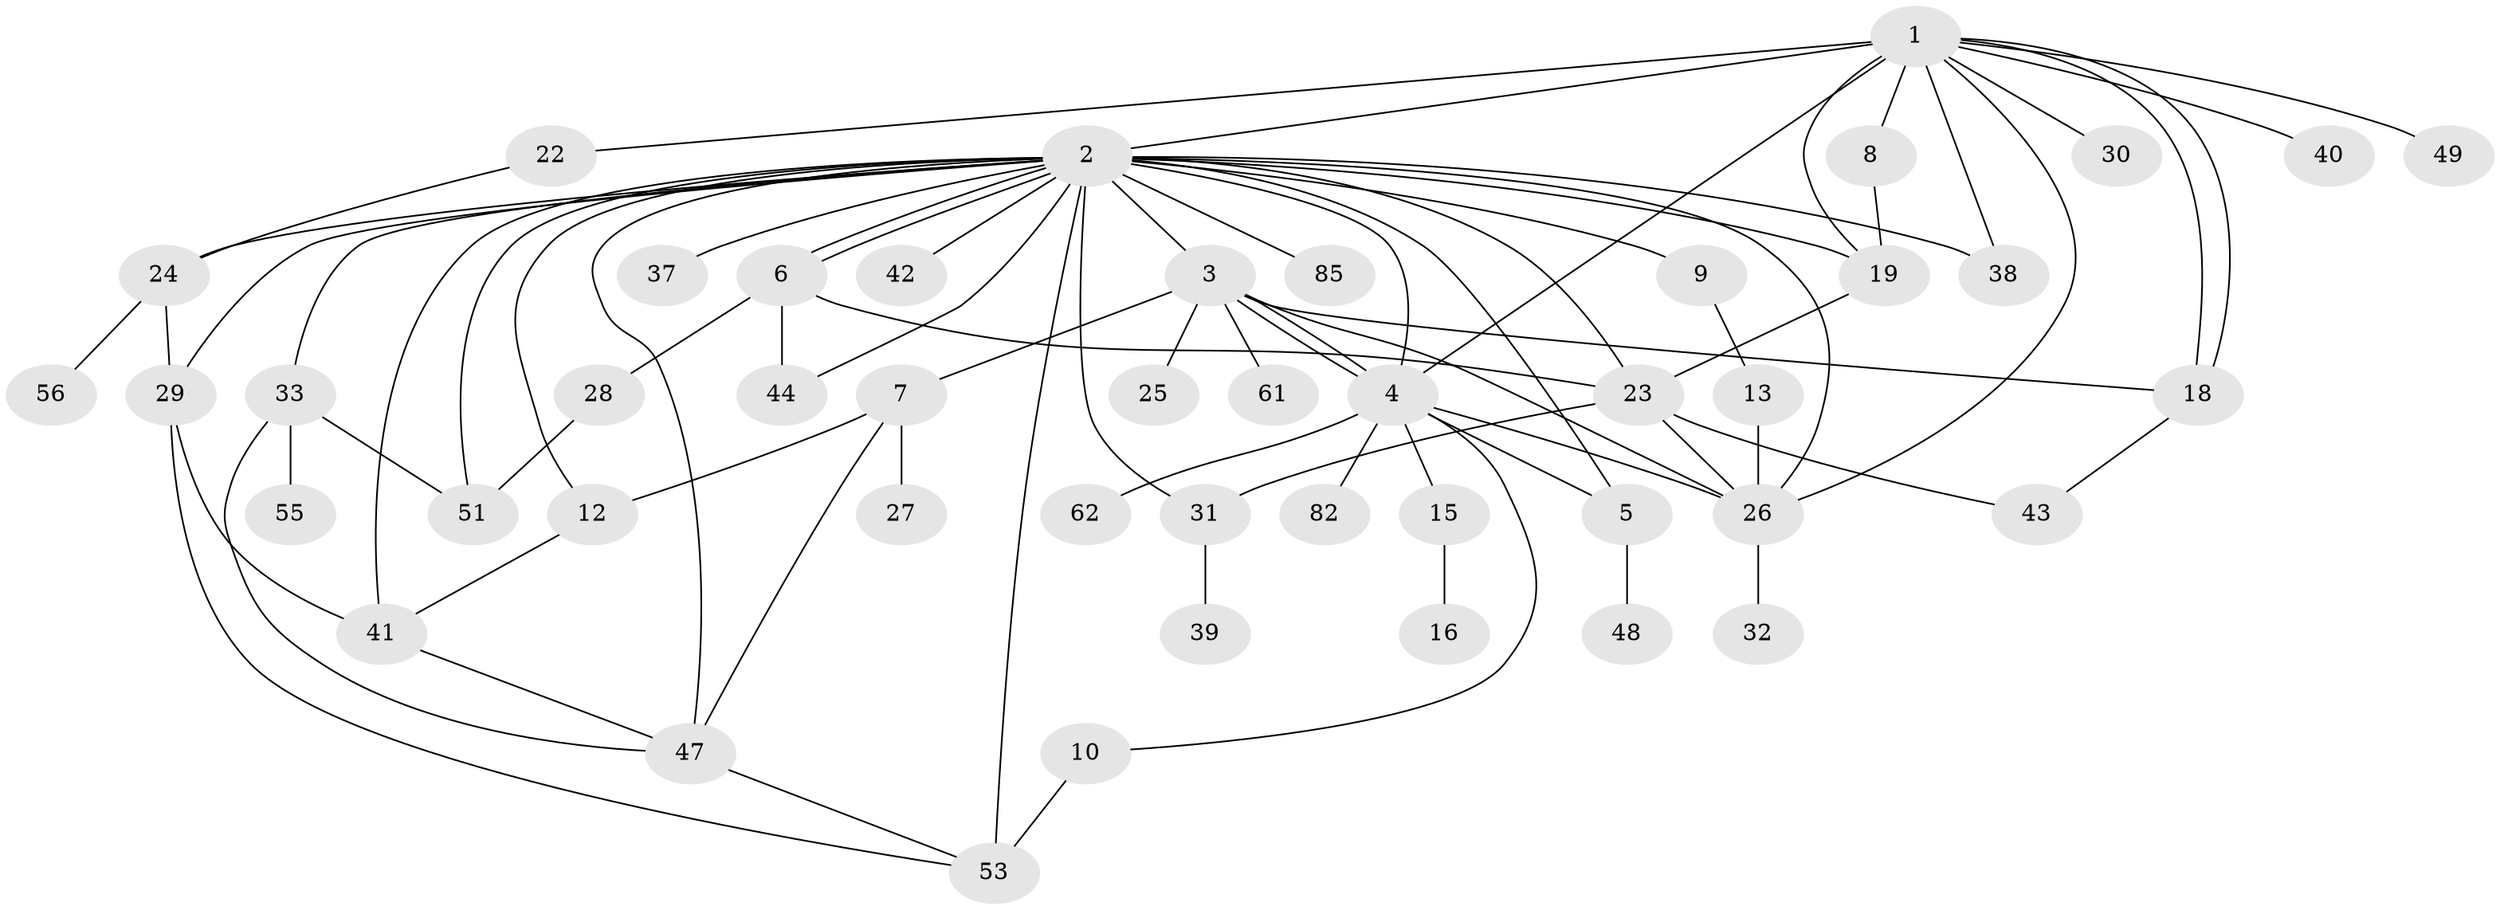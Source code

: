 // original degree distribution, {12: 0.021052631578947368, 34: 0.010526315789473684, 8: 0.010526315789473684, 3: 0.10526315789473684, 5: 0.07368421052631578, 4: 0.12631578947368421, 2: 0.21052631578947367, 1: 0.4, 11: 0.010526315789473684, 6: 0.010526315789473684, 7: 0.021052631578947368}
// Generated by graph-tools (version 1.1) at 2025/14/03/09/25 04:14:31]
// undirected, 47 vertices, 79 edges
graph export_dot {
graph [start="1"]
  node [color=gray90,style=filled];
  1 [super="+17"];
  2 [super="+14+21+58+11+20+35+83+88+76+91"];
  3;
  4;
  5;
  6;
  7;
  8;
  9;
  10;
  12 [super="+94+67"];
  13 [super="+87"];
  15;
  16;
  18;
  19;
  22;
  23 [super="+45"];
  24 [super="+50"];
  25;
  26 [super="+36"];
  27;
  28 [super="+95"];
  29 [super="+34"];
  30;
  31;
  32;
  33 [super="+57+77"];
  37;
  38 [super="+71"];
  39;
  40;
  41 [super="+73+54"];
  42;
  43;
  44 [super="+59"];
  47 [super="+52"];
  48;
  49;
  51;
  53 [super="+92+66"];
  55;
  56;
  61;
  62;
  82;
  85;
  1 -- 2 [weight=3];
  1 -- 4;
  1 -- 8;
  1 -- 18;
  1 -- 18;
  1 -- 22;
  1 -- 26;
  1 -- 30;
  1 -- 40;
  1 -- 19;
  1 -- 38;
  1 -- 49;
  2 -- 3;
  2 -- 4 [weight=3];
  2 -- 6;
  2 -- 6;
  2 -- 9;
  2 -- 19;
  2 -- 23 [weight=2];
  2 -- 29 [weight=2];
  2 -- 31;
  2 -- 33;
  2 -- 37 [weight=2];
  2 -- 38;
  2 -- 41 [weight=3];
  2 -- 51;
  2 -- 85;
  2 -- 5;
  2 -- 42;
  2 -- 12;
  2 -- 47;
  2 -- 44;
  2 -- 26 [weight=2];
  2 -- 53;
  2 -- 24;
  3 -- 4;
  3 -- 4;
  3 -- 7;
  3 -- 18;
  3 -- 25;
  3 -- 61;
  3 -- 26;
  4 -- 5;
  4 -- 10;
  4 -- 15;
  4 -- 62;
  4 -- 82;
  4 -- 26;
  5 -- 48;
  6 -- 28;
  6 -- 44;
  6 -- 23;
  7 -- 12;
  7 -- 27;
  7 -- 47;
  8 -- 19;
  9 -- 13;
  10 -- 53 [weight=2];
  12 -- 41;
  13 -- 26;
  15 -- 16;
  18 -- 43;
  19 -- 23;
  22 -- 24;
  23 -- 43;
  23 -- 31;
  23 -- 26;
  24 -- 29;
  24 -- 56;
  26 -- 32;
  28 -- 51;
  29 -- 53;
  29 -- 41;
  31 -- 39;
  33 -- 55;
  33 -- 47;
  33 -- 51;
  41 -- 47;
  47 -- 53;
}
